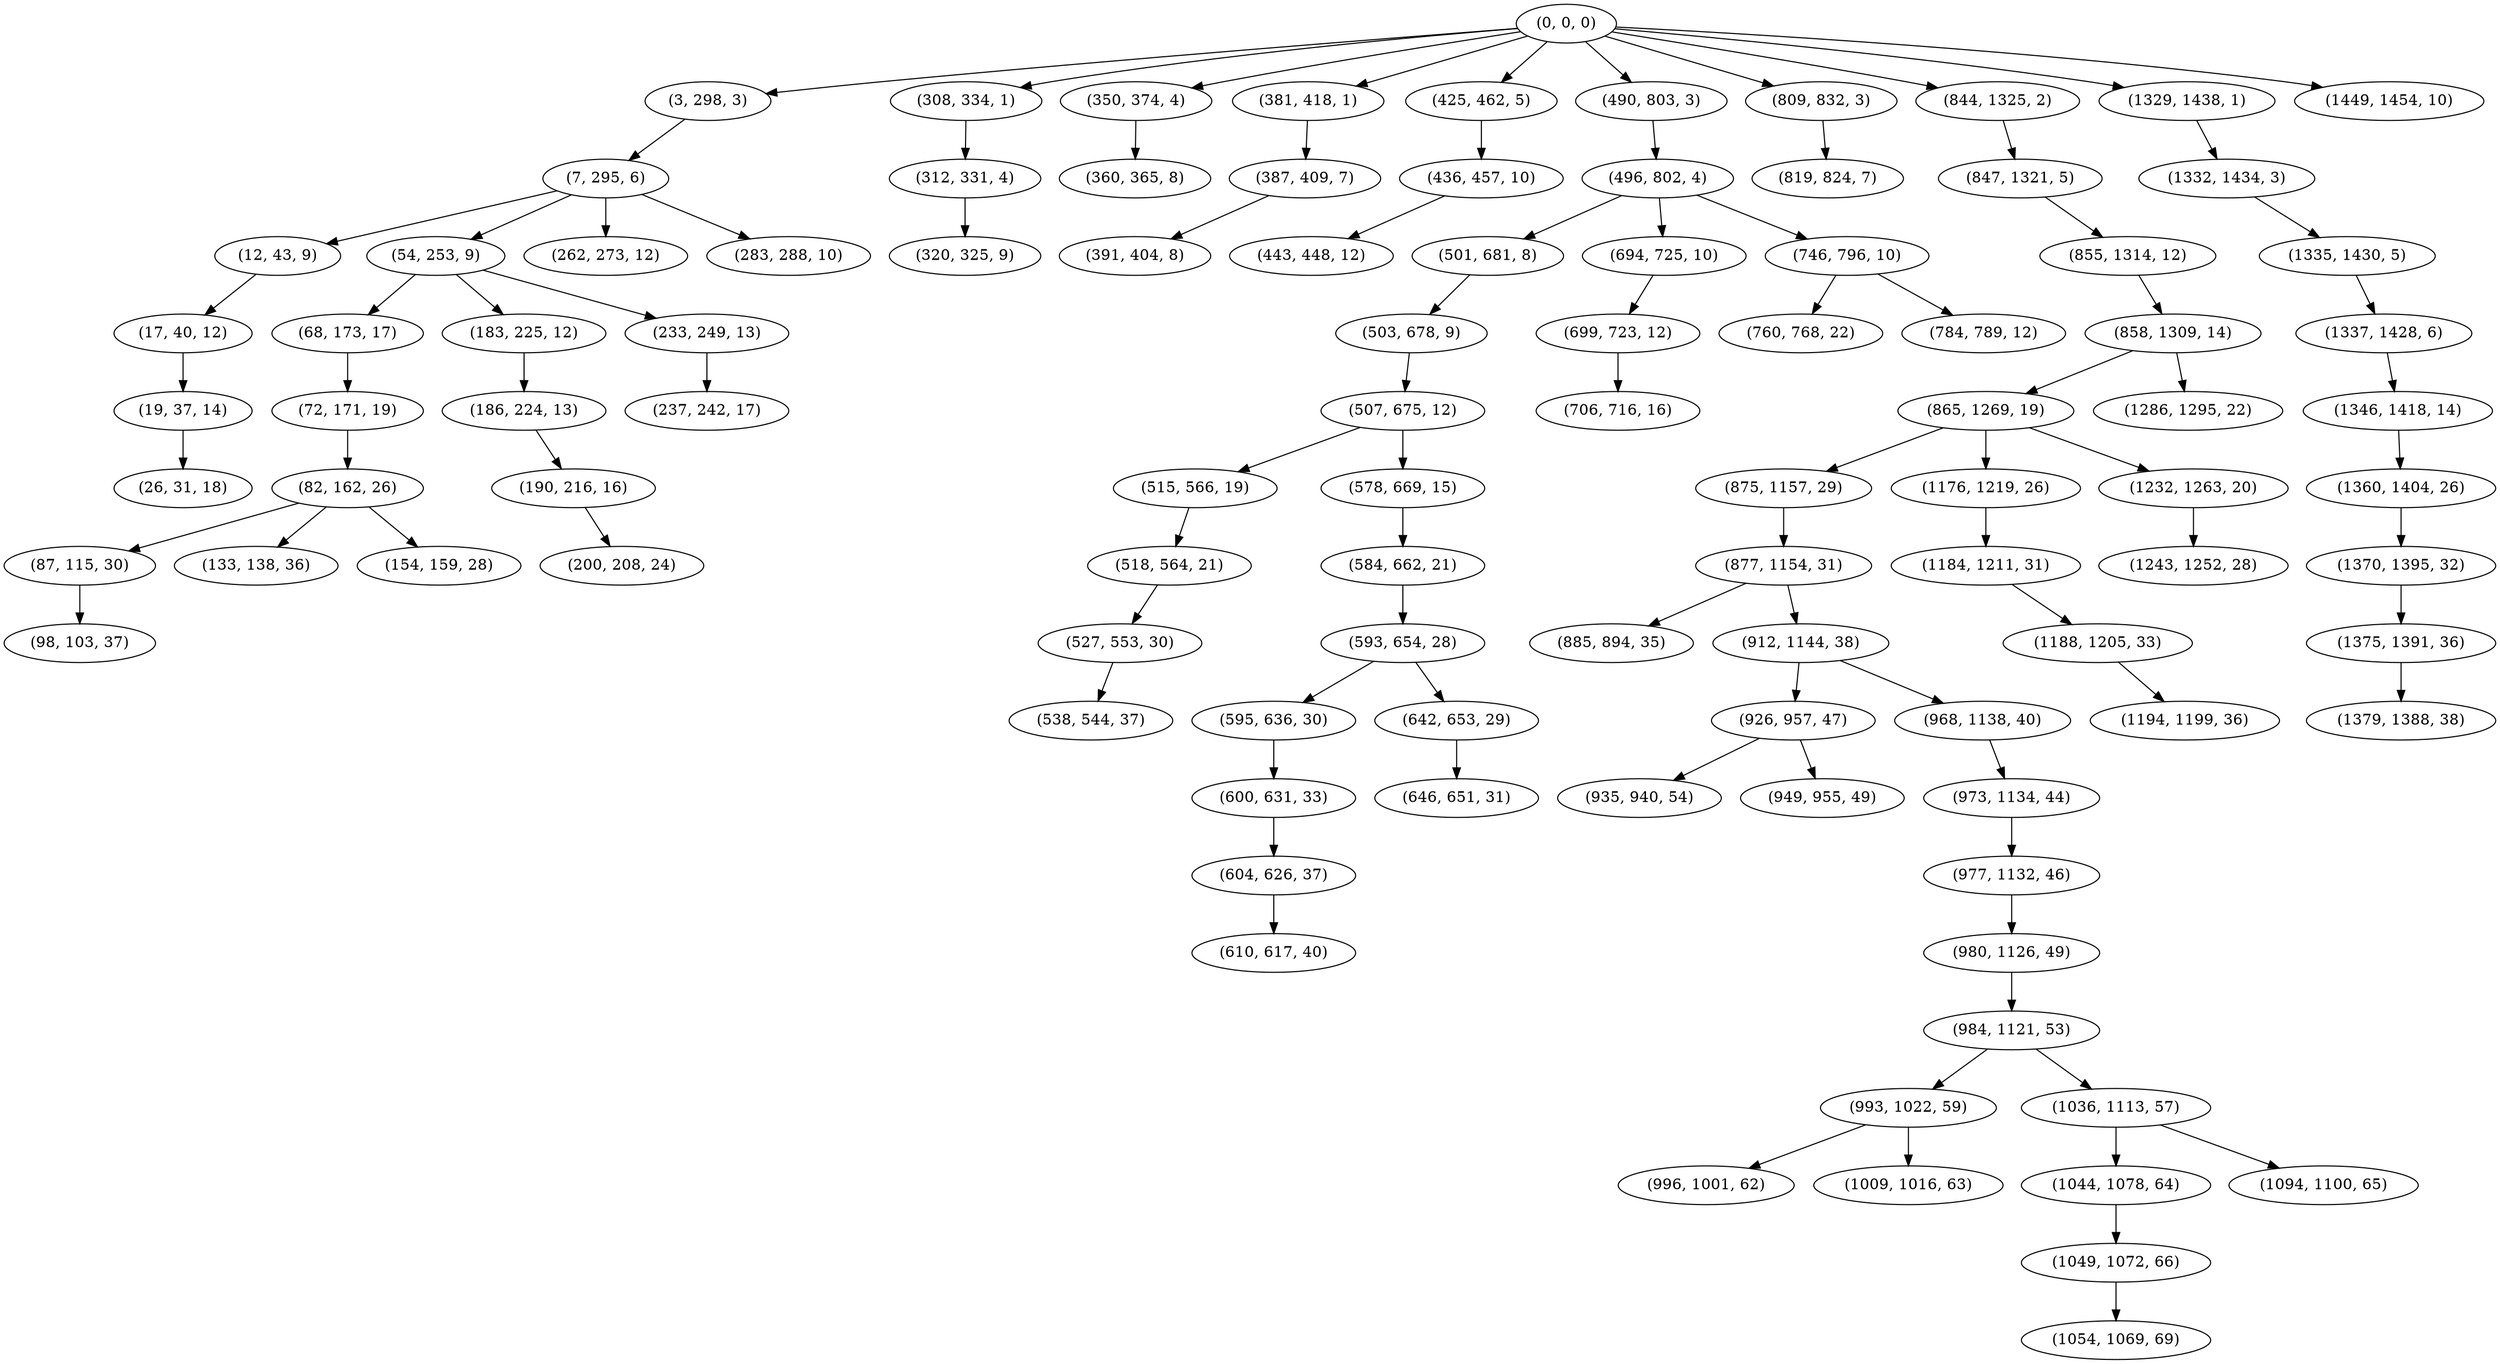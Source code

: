 digraph tree {
    "(0, 0, 0)";
    "(3, 298, 3)";
    "(7, 295, 6)";
    "(12, 43, 9)";
    "(17, 40, 12)";
    "(19, 37, 14)";
    "(26, 31, 18)";
    "(54, 253, 9)";
    "(68, 173, 17)";
    "(72, 171, 19)";
    "(82, 162, 26)";
    "(87, 115, 30)";
    "(98, 103, 37)";
    "(133, 138, 36)";
    "(154, 159, 28)";
    "(183, 225, 12)";
    "(186, 224, 13)";
    "(190, 216, 16)";
    "(200, 208, 24)";
    "(233, 249, 13)";
    "(237, 242, 17)";
    "(262, 273, 12)";
    "(283, 288, 10)";
    "(308, 334, 1)";
    "(312, 331, 4)";
    "(320, 325, 9)";
    "(350, 374, 4)";
    "(360, 365, 8)";
    "(381, 418, 1)";
    "(387, 409, 7)";
    "(391, 404, 8)";
    "(425, 462, 5)";
    "(436, 457, 10)";
    "(443, 448, 12)";
    "(490, 803, 3)";
    "(496, 802, 4)";
    "(501, 681, 8)";
    "(503, 678, 9)";
    "(507, 675, 12)";
    "(515, 566, 19)";
    "(518, 564, 21)";
    "(527, 553, 30)";
    "(538, 544, 37)";
    "(578, 669, 15)";
    "(584, 662, 21)";
    "(593, 654, 28)";
    "(595, 636, 30)";
    "(600, 631, 33)";
    "(604, 626, 37)";
    "(610, 617, 40)";
    "(642, 653, 29)";
    "(646, 651, 31)";
    "(694, 725, 10)";
    "(699, 723, 12)";
    "(706, 716, 16)";
    "(746, 796, 10)";
    "(760, 768, 22)";
    "(784, 789, 12)";
    "(809, 832, 3)";
    "(819, 824, 7)";
    "(844, 1325, 2)";
    "(847, 1321, 5)";
    "(855, 1314, 12)";
    "(858, 1309, 14)";
    "(865, 1269, 19)";
    "(875, 1157, 29)";
    "(877, 1154, 31)";
    "(885, 894, 35)";
    "(912, 1144, 38)";
    "(926, 957, 47)";
    "(935, 940, 54)";
    "(949, 955, 49)";
    "(968, 1138, 40)";
    "(973, 1134, 44)";
    "(977, 1132, 46)";
    "(980, 1126, 49)";
    "(984, 1121, 53)";
    "(993, 1022, 59)";
    "(996, 1001, 62)";
    "(1009, 1016, 63)";
    "(1036, 1113, 57)";
    "(1044, 1078, 64)";
    "(1049, 1072, 66)";
    "(1054, 1069, 69)";
    "(1094, 1100, 65)";
    "(1176, 1219, 26)";
    "(1184, 1211, 31)";
    "(1188, 1205, 33)";
    "(1194, 1199, 36)";
    "(1232, 1263, 20)";
    "(1243, 1252, 28)";
    "(1286, 1295, 22)";
    "(1329, 1438, 1)";
    "(1332, 1434, 3)";
    "(1335, 1430, 5)";
    "(1337, 1428, 6)";
    "(1346, 1418, 14)";
    "(1360, 1404, 26)";
    "(1370, 1395, 32)";
    "(1375, 1391, 36)";
    "(1379, 1388, 38)";
    "(1449, 1454, 10)";
    "(0, 0, 0)" -> "(3, 298, 3)";
    "(0, 0, 0)" -> "(308, 334, 1)";
    "(0, 0, 0)" -> "(350, 374, 4)";
    "(0, 0, 0)" -> "(381, 418, 1)";
    "(0, 0, 0)" -> "(425, 462, 5)";
    "(0, 0, 0)" -> "(490, 803, 3)";
    "(0, 0, 0)" -> "(809, 832, 3)";
    "(0, 0, 0)" -> "(844, 1325, 2)";
    "(0, 0, 0)" -> "(1329, 1438, 1)";
    "(0, 0, 0)" -> "(1449, 1454, 10)";
    "(3, 298, 3)" -> "(7, 295, 6)";
    "(7, 295, 6)" -> "(12, 43, 9)";
    "(7, 295, 6)" -> "(54, 253, 9)";
    "(7, 295, 6)" -> "(262, 273, 12)";
    "(7, 295, 6)" -> "(283, 288, 10)";
    "(12, 43, 9)" -> "(17, 40, 12)";
    "(17, 40, 12)" -> "(19, 37, 14)";
    "(19, 37, 14)" -> "(26, 31, 18)";
    "(54, 253, 9)" -> "(68, 173, 17)";
    "(54, 253, 9)" -> "(183, 225, 12)";
    "(54, 253, 9)" -> "(233, 249, 13)";
    "(68, 173, 17)" -> "(72, 171, 19)";
    "(72, 171, 19)" -> "(82, 162, 26)";
    "(82, 162, 26)" -> "(87, 115, 30)";
    "(82, 162, 26)" -> "(133, 138, 36)";
    "(82, 162, 26)" -> "(154, 159, 28)";
    "(87, 115, 30)" -> "(98, 103, 37)";
    "(183, 225, 12)" -> "(186, 224, 13)";
    "(186, 224, 13)" -> "(190, 216, 16)";
    "(190, 216, 16)" -> "(200, 208, 24)";
    "(233, 249, 13)" -> "(237, 242, 17)";
    "(308, 334, 1)" -> "(312, 331, 4)";
    "(312, 331, 4)" -> "(320, 325, 9)";
    "(350, 374, 4)" -> "(360, 365, 8)";
    "(381, 418, 1)" -> "(387, 409, 7)";
    "(387, 409, 7)" -> "(391, 404, 8)";
    "(425, 462, 5)" -> "(436, 457, 10)";
    "(436, 457, 10)" -> "(443, 448, 12)";
    "(490, 803, 3)" -> "(496, 802, 4)";
    "(496, 802, 4)" -> "(501, 681, 8)";
    "(496, 802, 4)" -> "(694, 725, 10)";
    "(496, 802, 4)" -> "(746, 796, 10)";
    "(501, 681, 8)" -> "(503, 678, 9)";
    "(503, 678, 9)" -> "(507, 675, 12)";
    "(507, 675, 12)" -> "(515, 566, 19)";
    "(507, 675, 12)" -> "(578, 669, 15)";
    "(515, 566, 19)" -> "(518, 564, 21)";
    "(518, 564, 21)" -> "(527, 553, 30)";
    "(527, 553, 30)" -> "(538, 544, 37)";
    "(578, 669, 15)" -> "(584, 662, 21)";
    "(584, 662, 21)" -> "(593, 654, 28)";
    "(593, 654, 28)" -> "(595, 636, 30)";
    "(593, 654, 28)" -> "(642, 653, 29)";
    "(595, 636, 30)" -> "(600, 631, 33)";
    "(600, 631, 33)" -> "(604, 626, 37)";
    "(604, 626, 37)" -> "(610, 617, 40)";
    "(642, 653, 29)" -> "(646, 651, 31)";
    "(694, 725, 10)" -> "(699, 723, 12)";
    "(699, 723, 12)" -> "(706, 716, 16)";
    "(746, 796, 10)" -> "(760, 768, 22)";
    "(746, 796, 10)" -> "(784, 789, 12)";
    "(809, 832, 3)" -> "(819, 824, 7)";
    "(844, 1325, 2)" -> "(847, 1321, 5)";
    "(847, 1321, 5)" -> "(855, 1314, 12)";
    "(855, 1314, 12)" -> "(858, 1309, 14)";
    "(858, 1309, 14)" -> "(865, 1269, 19)";
    "(858, 1309, 14)" -> "(1286, 1295, 22)";
    "(865, 1269, 19)" -> "(875, 1157, 29)";
    "(865, 1269, 19)" -> "(1176, 1219, 26)";
    "(865, 1269, 19)" -> "(1232, 1263, 20)";
    "(875, 1157, 29)" -> "(877, 1154, 31)";
    "(877, 1154, 31)" -> "(885, 894, 35)";
    "(877, 1154, 31)" -> "(912, 1144, 38)";
    "(912, 1144, 38)" -> "(926, 957, 47)";
    "(912, 1144, 38)" -> "(968, 1138, 40)";
    "(926, 957, 47)" -> "(935, 940, 54)";
    "(926, 957, 47)" -> "(949, 955, 49)";
    "(968, 1138, 40)" -> "(973, 1134, 44)";
    "(973, 1134, 44)" -> "(977, 1132, 46)";
    "(977, 1132, 46)" -> "(980, 1126, 49)";
    "(980, 1126, 49)" -> "(984, 1121, 53)";
    "(984, 1121, 53)" -> "(993, 1022, 59)";
    "(984, 1121, 53)" -> "(1036, 1113, 57)";
    "(993, 1022, 59)" -> "(996, 1001, 62)";
    "(993, 1022, 59)" -> "(1009, 1016, 63)";
    "(1036, 1113, 57)" -> "(1044, 1078, 64)";
    "(1036, 1113, 57)" -> "(1094, 1100, 65)";
    "(1044, 1078, 64)" -> "(1049, 1072, 66)";
    "(1049, 1072, 66)" -> "(1054, 1069, 69)";
    "(1176, 1219, 26)" -> "(1184, 1211, 31)";
    "(1184, 1211, 31)" -> "(1188, 1205, 33)";
    "(1188, 1205, 33)" -> "(1194, 1199, 36)";
    "(1232, 1263, 20)" -> "(1243, 1252, 28)";
    "(1329, 1438, 1)" -> "(1332, 1434, 3)";
    "(1332, 1434, 3)" -> "(1335, 1430, 5)";
    "(1335, 1430, 5)" -> "(1337, 1428, 6)";
    "(1337, 1428, 6)" -> "(1346, 1418, 14)";
    "(1346, 1418, 14)" -> "(1360, 1404, 26)";
    "(1360, 1404, 26)" -> "(1370, 1395, 32)";
    "(1370, 1395, 32)" -> "(1375, 1391, 36)";
    "(1375, 1391, 36)" -> "(1379, 1388, 38)";
}
